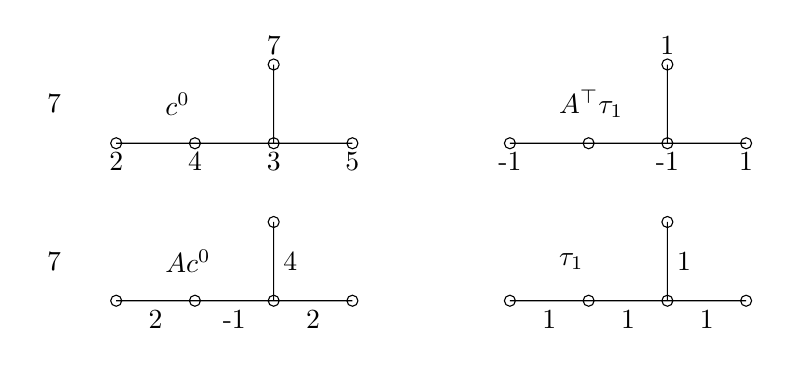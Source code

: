 ﻿     \begin{tikzpicture}[line join=bevel]
        %\draw[help lines]  (0,0) grid +(10,3);
        \draw (2,2) circle (2pt)
                      node[anchor=north] {2}
              -- (3,2) circle (2pt)
                    node[anchor=north] {4}
              -- (4,2) circle (2pt)
                    node[anchor=north] {3}
              -- (5,2) circle (2pt)
                    node[anchor=north] {5};
        \draw (4,2) -- (4,3) circle (2pt)
                    node[anchor=south] {7};
        \draw (2.5,2.5) node[anchor=west] {$c^0$};

        \draw (7,2) circle (2pt)
                      node[anchor=north] {-1}
              -- (8,2) circle (2pt)
                    node[anchor=north] {}
              -- (9,2) circle (2pt)
                    node[anchor=north] {-1}
              -- (10,2) circle (2pt)
                    node[anchor=north] {1};
        \draw (9,2) -- (9,3) circle (2pt)
                    node[anchor=south] {1};
        \draw (7.5,2.5) node[anchor=west] {$A^\top\tau_1$};

        \draw (2,0) circle (2pt)
              -- (3,0) circle (2pt)
              -- (4,0) circle (2pt)
              -- (5,0) circle (2pt);
        \draw (4,0) -- (4,1) circle (2pt);
        \draw (2.5, 0) node[anchor=north] {2};
        \draw (3.5, 0) node[anchor=north] {-1};
        \draw (4.5, 0) node[anchor=north] {2};
        \draw (4, 0.5) node[anchor=west] {4};
        \draw (2.5,0.5) node[anchor=west] {$A c^0$};

        \draw (7,0) circle (2pt)
              -- (8,0) circle (2pt)
              -- (9,0) circle (2pt)
              -- (10,0) circle (2pt);
        \draw (9,0) -- (9,1) circle (2pt);
        \draw (7.5, 0) node[anchor=north] {1};
        \draw (8.5, 0) node[anchor=north] {1};
        \draw (9.5, 0) node[anchor=north] {1};
        \draw (9, 0.5) node[anchor=west] {1};
        \draw (7.5,0.5) node[anchor=west] {$\tau_1$};

        \draw (1,2.5) node[anchor=west] {7};
        \draw (1,0.5) node[anchor=west] {7};
    \end{tikzpicture}
